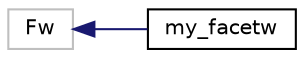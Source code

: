 digraph "Graphical Class Hierarchy"
{
  edge [fontname="Helvetica",fontsize="10",labelfontname="Helvetica",labelfontsize="10"];
  node [fontname="Helvetica",fontsize="10",shape=record];
  rankdir="LR";
  Node2493 [label="Fw",height=0.2,width=0.4,color="grey75", fillcolor="white", style="filled"];
  Node2493 -> Node0 [dir="back",color="midnightblue",fontsize="10",style="solid",fontname="Helvetica"];
  Node0 [label="my_facetw",height=0.2,width=0.4,color="black", fillcolor="white", style="filled",URL="$classmy__facetw.html"];
}
